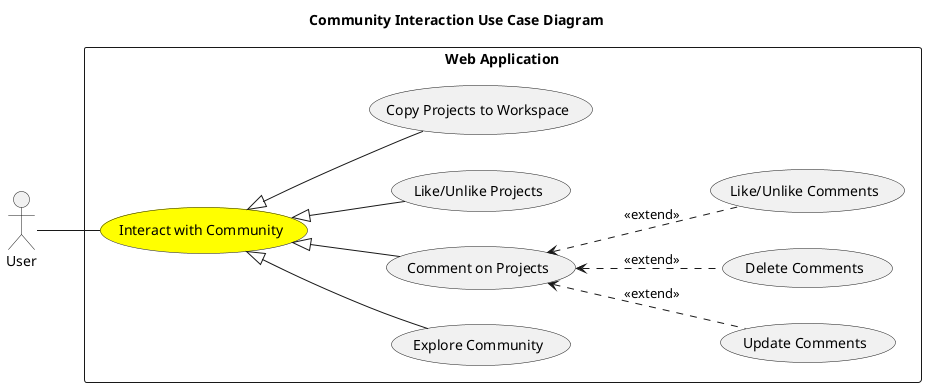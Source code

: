 @startuml
title Community Interaction Use Case Diagram

left to right direction

actor User


rectangle "Web Application" {
  usecase "Interact with Community" as Community#Yellow
  usecase "Explore Community" as Explore
  usecase "Comment on Projects" as Comment
  usecase "Like/Unlike Projects" as LikeProject
  usecase "Update Comments" as UpdateComment
  usecase "Delete Comments" as DeleteComment
  usecase "Like/Unlike Comments" as LikeComment
  usecase "Copy Projects to Workspace" as CopyProject
}


User -- Community
Community <|-- Explore
Community <|-- Comment
Community <|-- LikeProject

Community <|-- CopyProject

Comment <.. LikeComment : <<extend>>
Comment <.. UpdateComment : <<extend>>
Comment <.. DeleteComment : <<extend>>

@enduml